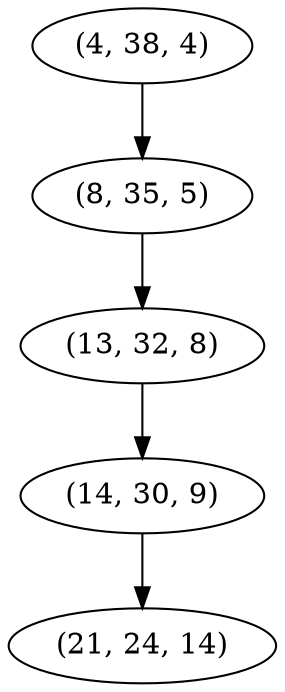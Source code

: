 digraph tree {
    "(4, 38, 4)";
    "(8, 35, 5)";
    "(13, 32, 8)";
    "(14, 30, 9)";
    "(21, 24, 14)";
    "(4, 38, 4)" -> "(8, 35, 5)";
    "(8, 35, 5)" -> "(13, 32, 8)";
    "(13, 32, 8)" -> "(14, 30, 9)";
    "(14, 30, 9)" -> "(21, 24, 14)";
}
